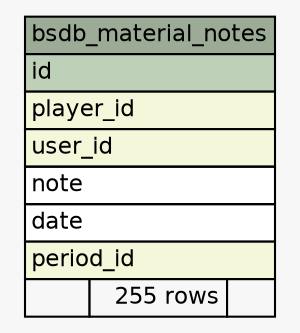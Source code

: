 // dot 2.38.0 on Mac OS X 10.9.4
// SchemaSpy rev 590
digraph "bsdb_material_notes" {
  graph [
    rankdir="RL"
    bgcolor="#f7f7f7"
    nodesep="0.18"
    ranksep="0.46"
    fontname="Helvetica"
    fontsize="11"
  ];
  node [
    fontname="Helvetica"
    fontsize="11"
    shape="plaintext"
  ];
  edge [
    arrowsize="0.8"
  ];
  "bsdb_material_notes" [
    label=<
    <TABLE BORDER="0" CELLBORDER="1" CELLSPACING="0" BGCOLOR="#ffffff">
      <TR><TD COLSPAN="3" BGCOLOR="#9bab96" ALIGN="CENTER">bsdb_material_notes</TD></TR>
      <TR><TD PORT="id" COLSPAN="3" BGCOLOR="#bed1b8" ALIGN="LEFT">id</TD></TR>
      <TR><TD PORT="player_id" COLSPAN="3" BGCOLOR="#f4f7da" ALIGN="LEFT">player_id</TD></TR>
      <TR><TD PORT="user_id" COLSPAN="3" BGCOLOR="#f4f7da" ALIGN="LEFT">user_id</TD></TR>
      <TR><TD PORT="note" COLSPAN="3" ALIGN="LEFT">note</TD></TR>
      <TR><TD PORT="date" COLSPAN="3" ALIGN="LEFT">date</TD></TR>
      <TR><TD PORT="period_id" COLSPAN="3" BGCOLOR="#f4f7da" ALIGN="LEFT">period_id</TD></TR>
      <TR><TD ALIGN="LEFT" BGCOLOR="#f7f7f7">  </TD><TD ALIGN="RIGHT" BGCOLOR="#f7f7f7">255 rows</TD><TD ALIGN="RIGHT" BGCOLOR="#f7f7f7">  </TD></TR>
    </TABLE>>
    URL="tables/bsdb_material_notes.html"
    tooltip="bsdb_material_notes"
  ];
}
